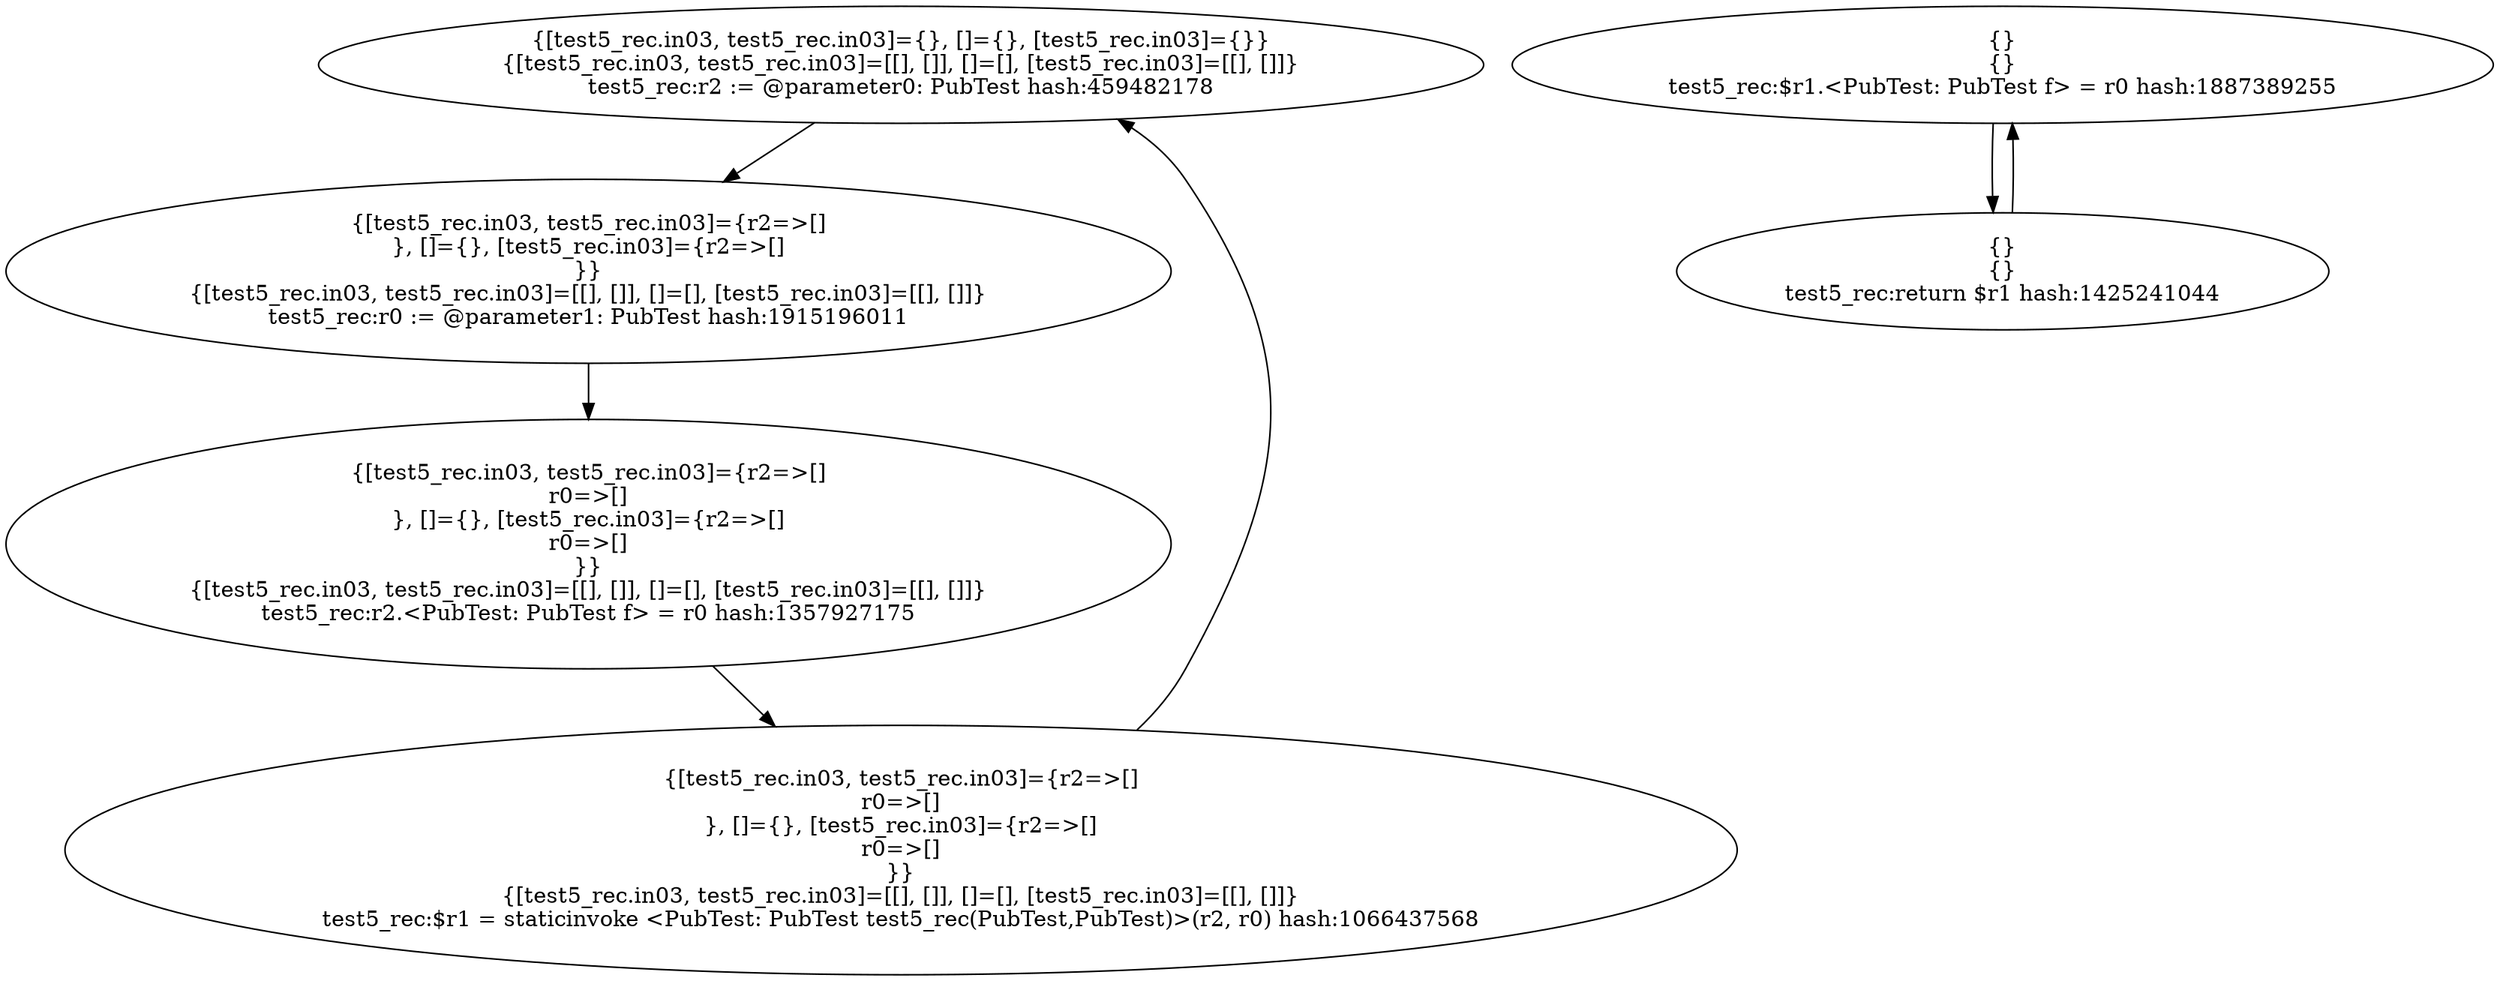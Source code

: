 digraph "./target1-pub/PubTest.test5_rec" {
    "{[test5_rec.in03, test5_rec.in03]={}, []={}, [test5_rec.in03]={}}
{[test5_rec.in03, test5_rec.in03]=[[], []], []=[], [test5_rec.in03]=[[], []]}
test5_rec:r2 := @parameter0: PubTest hash:459482178";
    "{[test5_rec.in03, test5_rec.in03]={r2=>[]
}, []={}, [test5_rec.in03]={r2=>[]
}}
{[test5_rec.in03, test5_rec.in03]=[[], []], []=[], [test5_rec.in03]=[[], []]}
test5_rec:r0 := @parameter1: PubTest hash:1915196011";
    "{[test5_rec.in03, test5_rec.in03]={r2=>[]
r0=>[]
}, []={}, [test5_rec.in03]={r2=>[]
r0=>[]
}}
{[test5_rec.in03, test5_rec.in03]=[[], []], []=[], [test5_rec.in03]=[[], []]}
test5_rec:r2.<PubTest: PubTest f> = r0 hash:1357927175";
    "{[test5_rec.in03, test5_rec.in03]={r2=>[]
r0=>[]
}, []={}, [test5_rec.in03]={r2=>[]
r0=>[]
}}
{[test5_rec.in03, test5_rec.in03]=[[], []], []=[], [test5_rec.in03]=[[], []]}
test5_rec:$r1 = staticinvoke <PubTest: PubTest test5_rec(PubTest,PubTest)>(r2, r0) hash:1066437568";
    "{}
{}
test5_rec:$r1.<PubTest: PubTest f> = r0 hash:1887389255";
    "{}
{}
test5_rec:return $r1 hash:1425241044";
    "{[test5_rec.in03, test5_rec.in03]={}, []={}, [test5_rec.in03]={}}
{[test5_rec.in03, test5_rec.in03]=[[], []], []=[], [test5_rec.in03]=[[], []]}
test5_rec:r2 := @parameter0: PubTest hash:459482178"->"{[test5_rec.in03, test5_rec.in03]={r2=>[]
}, []={}, [test5_rec.in03]={r2=>[]
}}
{[test5_rec.in03, test5_rec.in03]=[[], []], []=[], [test5_rec.in03]=[[], []]}
test5_rec:r0 := @parameter1: PubTest hash:1915196011";
    "{[test5_rec.in03, test5_rec.in03]={r2=>[]
}, []={}, [test5_rec.in03]={r2=>[]
}}
{[test5_rec.in03, test5_rec.in03]=[[], []], []=[], [test5_rec.in03]=[[], []]}
test5_rec:r0 := @parameter1: PubTest hash:1915196011"->"{[test5_rec.in03, test5_rec.in03]={r2=>[]
r0=>[]
}, []={}, [test5_rec.in03]={r2=>[]
r0=>[]
}}
{[test5_rec.in03, test5_rec.in03]=[[], []], []=[], [test5_rec.in03]=[[], []]}
test5_rec:r2.<PubTest: PubTest f> = r0 hash:1357927175";
    "{[test5_rec.in03, test5_rec.in03]={r2=>[]
r0=>[]
}, []={}, [test5_rec.in03]={r2=>[]
r0=>[]
}}
{[test5_rec.in03, test5_rec.in03]=[[], []], []=[], [test5_rec.in03]=[[], []]}
test5_rec:r2.<PubTest: PubTest f> = r0 hash:1357927175"->"{[test5_rec.in03, test5_rec.in03]={r2=>[]
r0=>[]
}, []={}, [test5_rec.in03]={r2=>[]
r0=>[]
}}
{[test5_rec.in03, test5_rec.in03]=[[], []], []=[], [test5_rec.in03]=[[], []]}
test5_rec:$r1 = staticinvoke <PubTest: PubTest test5_rec(PubTest,PubTest)>(r2, r0) hash:1066437568";
    "{[test5_rec.in03, test5_rec.in03]={r2=>[]
r0=>[]
}, []={}, [test5_rec.in03]={r2=>[]
r0=>[]
}}
{[test5_rec.in03, test5_rec.in03]=[[], []], []=[], [test5_rec.in03]=[[], []]}
test5_rec:$r1 = staticinvoke <PubTest: PubTest test5_rec(PubTest,PubTest)>(r2, r0) hash:1066437568"->"{[test5_rec.in03, test5_rec.in03]={}, []={}, [test5_rec.in03]={}}
{[test5_rec.in03, test5_rec.in03]=[[], []], []=[], [test5_rec.in03]=[[], []]}
test5_rec:r2 := @parameter0: PubTest hash:459482178";
    "{}
{}
test5_rec:$r1.<PubTest: PubTest f> = r0 hash:1887389255"->"{}
{}
test5_rec:return $r1 hash:1425241044";
    "{}
{}
test5_rec:return $r1 hash:1425241044"->"{}
{}
test5_rec:$r1.<PubTest: PubTest f> = r0 hash:1887389255";
}

